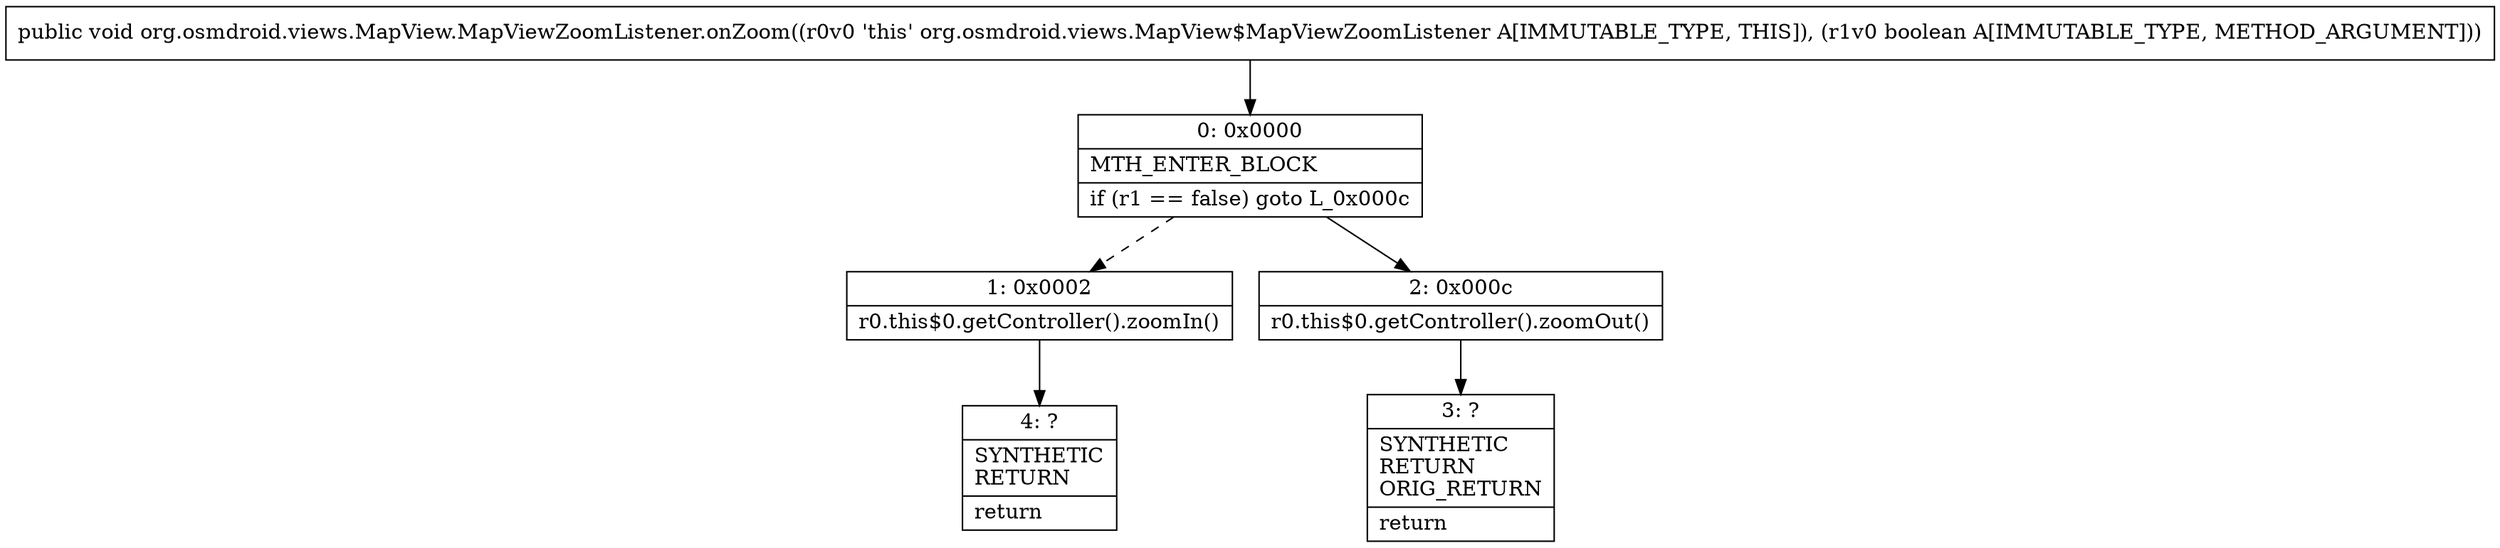 digraph "CFG fororg.osmdroid.views.MapView.MapViewZoomListener.onZoom(Z)V" {
Node_0 [shape=record,label="{0\:\ 0x0000|MTH_ENTER_BLOCK\l|if (r1 == false) goto L_0x000c\l}"];
Node_1 [shape=record,label="{1\:\ 0x0002|r0.this$0.getController().zoomIn()\l}"];
Node_2 [shape=record,label="{2\:\ 0x000c|r0.this$0.getController().zoomOut()\l}"];
Node_3 [shape=record,label="{3\:\ ?|SYNTHETIC\lRETURN\lORIG_RETURN\l|return\l}"];
Node_4 [shape=record,label="{4\:\ ?|SYNTHETIC\lRETURN\l|return\l}"];
MethodNode[shape=record,label="{public void org.osmdroid.views.MapView.MapViewZoomListener.onZoom((r0v0 'this' org.osmdroid.views.MapView$MapViewZoomListener A[IMMUTABLE_TYPE, THIS]), (r1v0 boolean A[IMMUTABLE_TYPE, METHOD_ARGUMENT])) }"];
MethodNode -> Node_0;
Node_0 -> Node_1[style=dashed];
Node_0 -> Node_2;
Node_1 -> Node_4;
Node_2 -> Node_3;
}


